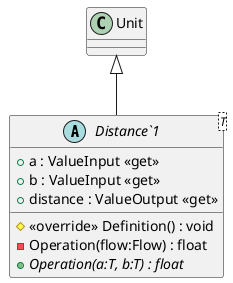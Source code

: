 @startuml
abstract class "Distance`1"<T> {
    + a : ValueInput <<get>>
    + b : ValueInput <<get>>
    + distance : ValueOutput <<get>>
    # <<override>> Definition() : void
    - Operation(flow:Flow) : float
    + {abstract} Operation(a:T, b:T) : float
}
Unit <|-- "Distance`1"
@enduml
